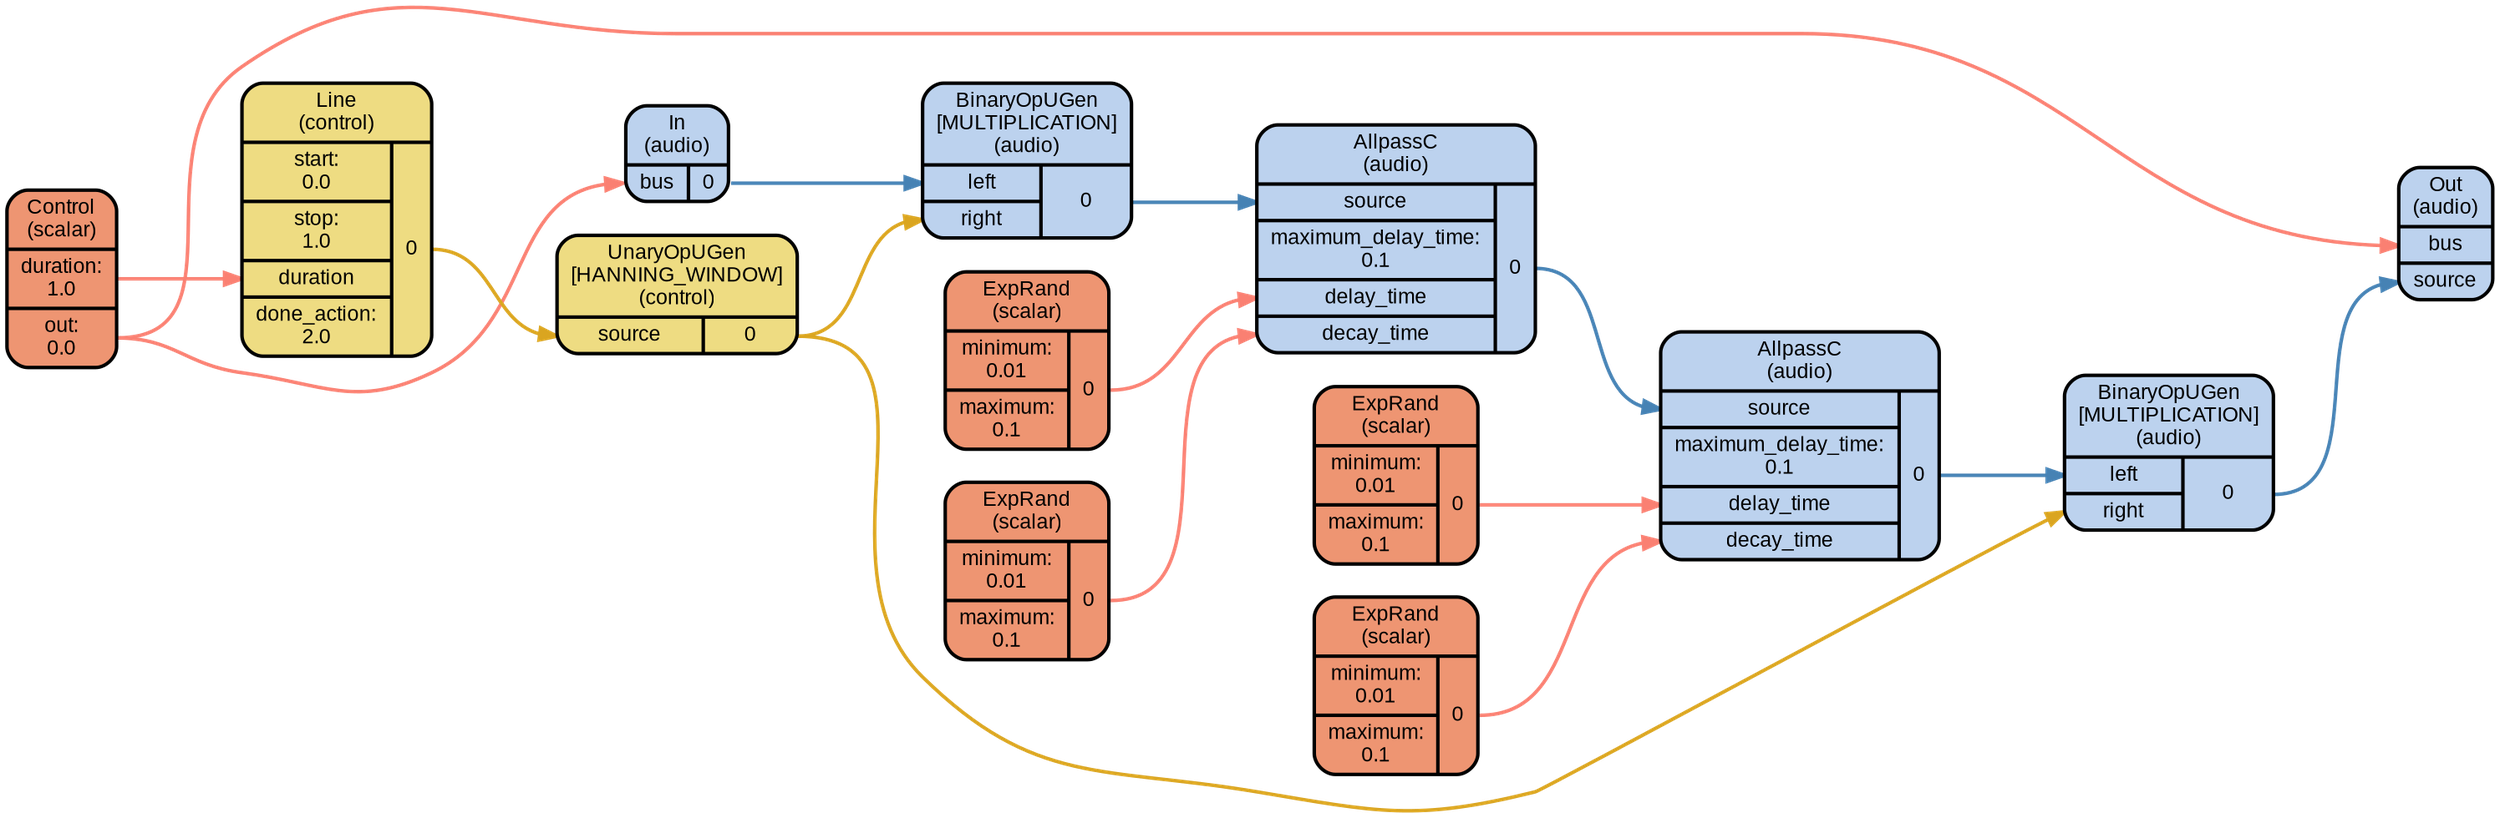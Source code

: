 digraph synthdef_f48b4d830ee617727b680aaa7bbdd130 {
    graph [bgcolor=transparent,
        color=lightslategrey,
        dpi=72,
        fontname=Arial,
        outputorder=edgesfirst,
        overlap=prism,
        penwidth=2,
        rankdir=LR,
        ranksep=1,
        splines=spline,
        style="dotted, rounded"];
    node [fontname=Arial,
        fontsize=12,
        penwidth=2,
        shape=Mrecord,
        style="filled, rounded"];
    edge [penwidth=2];
    ugen_0 [fillcolor=lightsalmon2,
        label="<f_0> Control\n(scalar) | { { <f_1_0_0> duration:\n1.0 | <f_1_0_1> out:\n0.0 } }"];
    ugen_1 [fillcolor=lightgoldenrod2,
        label="<f_0> Line\n(control) | { { <f_1_0_0> start:\n0.0 | <f_1_0_1> stop:\n1.0 | <f_1_0_2> duration | <f_1_0_3> done_action:\n2.0 } | { <f_1_1_0> 0 } }"];
    ugen_10 [fillcolor=lightsteelblue2,
        label="<f_0> AllpassC\n(audio) | { { <f_1_0_0> source | <f_1_0_1> maximum_delay_time:\n0.1 | <f_1_0_2> delay_time | <f_1_0_3> decay_time } | { <f_1_1_0> 0 } }"];
    ugen_11 [fillcolor=lightsteelblue2,
        label="<f_0> BinaryOpUGen\n[MULTIPLICATION]\n(audio) | { { <f_1_0_0> left | <f_1_0_1> right } | { <f_1_1_0> 0 } }"];
    ugen_12 [fillcolor=lightsteelblue2,
        label="<f_0> Out\n(audio) | { { <f_1_0_0> bus | <f_1_0_1> source } }"];
    ugen_2 [fillcolor=lightgoldenrod2,
        label="<f_0> UnaryOpUGen\n[HANNING_WINDOW]\n(control) | { { <f_1_0_0> source } | { <f_1_1_0> 0 } }"];
    ugen_3 [fillcolor=lightsteelblue2,
        label="<f_0> In\n(audio) | { { <f_1_0_0> bus } | { <f_1_1_0> 0 } }"];
    ugen_4 [fillcolor=lightsteelblue2,
        label="<f_0> BinaryOpUGen\n[MULTIPLICATION]\n(audio) | { { <f_1_0_0> left | <f_1_0_1> right } | { <f_1_1_0> 0 } }"];
    ugen_5 [fillcolor=lightsalmon2,
        label="<f_0> ExpRand\n(scalar) | { { <f_1_0_0> minimum:\n0.01 | <f_1_0_1> maximum:\n0.1 } | { <f_1_1_0> 0 } }"];
    ugen_6 [fillcolor=lightsalmon2,
        label="<f_0> ExpRand\n(scalar) | { { <f_1_0_0> minimum:\n0.01 | <f_1_0_1> maximum:\n0.1 } | { <f_1_1_0> 0 } }"];
    ugen_7 [fillcolor=lightsteelblue2,
        label="<f_0> AllpassC\n(audio) | { { <f_1_0_0> source | <f_1_0_1> maximum_delay_time:\n0.1 | <f_1_0_2> delay_time | <f_1_0_3> decay_time } | { <f_1_1_0> 0 } }"];
    ugen_8 [fillcolor=lightsalmon2,
        label="<f_0> ExpRand\n(scalar) | { { <f_1_0_0> minimum:\n0.01 | <f_1_0_1> maximum:\n0.1 } | { <f_1_1_0> 0 } }"];
    ugen_9 [fillcolor=lightsalmon2,
        label="<f_0> ExpRand\n(scalar) | { { <f_1_0_0> minimum:\n0.01 | <f_1_0_1> maximum:\n0.1 } | { <f_1_1_0> 0 } }"];
    ugen_0:f_1_0_0:e -> ugen_1:f_1_0_2:w [color=salmon];
    ugen_0:f_1_0_1:e -> ugen_12:f_1_0_0:w [color=salmon];
    ugen_0:f_1_0_1:e -> ugen_3:f_1_0_0:w [color=salmon];
    ugen_1:f_1_1_0:e -> ugen_2:f_1_0_0:w [color=goldenrod];
    ugen_10:f_1_1_0:e -> ugen_11:f_1_0_0:w [color=steelblue];
    ugen_11:f_1_1_0:e -> ugen_12:f_1_0_1:w [color=steelblue];
    ugen_2:f_1_1_0:e -> ugen_11:f_1_0_1:w [color=goldenrod];
    ugen_2:f_1_1_0:e -> ugen_4:f_1_0_1:w [color=goldenrod];
    ugen_3:f_1_1_0:e -> ugen_4:f_1_0_0:w [color=steelblue];
    ugen_4:f_1_1_0:e -> ugen_7:f_1_0_0:w [color=steelblue];
    ugen_5:f_1_1_0:e -> ugen_7:f_1_0_3:w [color=salmon];
    ugen_6:f_1_1_0:e -> ugen_7:f_1_0_2:w [color=salmon];
    ugen_7:f_1_1_0:e -> ugen_10:f_1_0_0:w [color=steelblue];
    ugen_8:f_1_1_0:e -> ugen_10:f_1_0_3:w [color=salmon];
    ugen_9:f_1_1_0:e -> ugen_10:f_1_0_2:w [color=salmon];
}